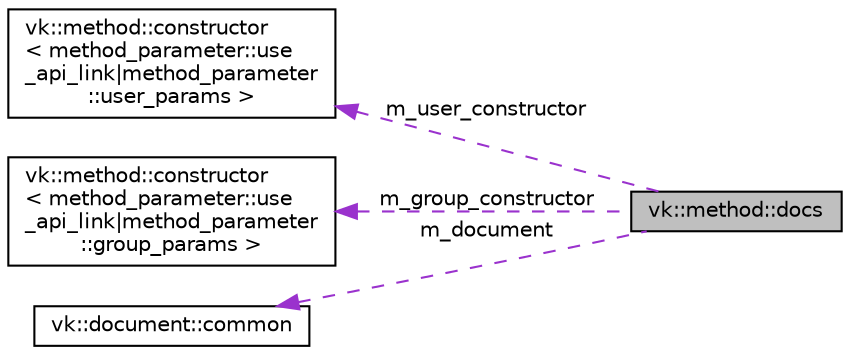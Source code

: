 digraph "vk::method::docs"
{
 // LATEX_PDF_SIZE
  edge [fontname="Helvetica",fontsize="10",labelfontname="Helvetica",labelfontsize="10"];
  node [fontname="Helvetica",fontsize="10",shape=record];
  rankdir="LR";
  Node1 [label="vk::method::docs",height=0.2,width=0.4,color="black", fillcolor="grey75", style="filled", fontcolor="black",tooltip="The docs methods representation."];
  Node2 -> Node1 [dir="back",color="darkorchid3",fontsize="10",style="dashed",label=" m_user_constructor" ,fontname="Helvetica"];
  Node2 [label="vk::method::constructor\l\< method_parameter::use\l_api_link\|method_parameter\l::user_params \>",height=0.2,width=0.4,color="black", fillcolor="white", style="filled",URL="$classvk_1_1method_1_1constructor.html",tooltip=" "];
  Node3 -> Node1 [dir="back",color="darkorchid3",fontsize="10",style="dashed",label=" m_group_constructor" ,fontname="Helvetica"];
  Node3 [label="vk::method::constructor\l\< method_parameter::use\l_api_link\|method_parameter\l::group_params \>",height=0.2,width=0.4,color="black", fillcolor="white", style="filled",URL="$classvk_1_1method_1_1constructor.html",tooltip=" "];
  Node4 -> Node1 [dir="back",color="darkorchid3",fontsize="10",style="dashed",label=" m_document" ,fontname="Helvetica"];
  Node4 [label="vk::document::common",height=0.2,width=0.4,color="black", fillcolor="white", style="filled",URL="$classvk_1_1document_1_1common.html",tooltip="The base class for vk::docs, vk::photos and vk::video."];
}
